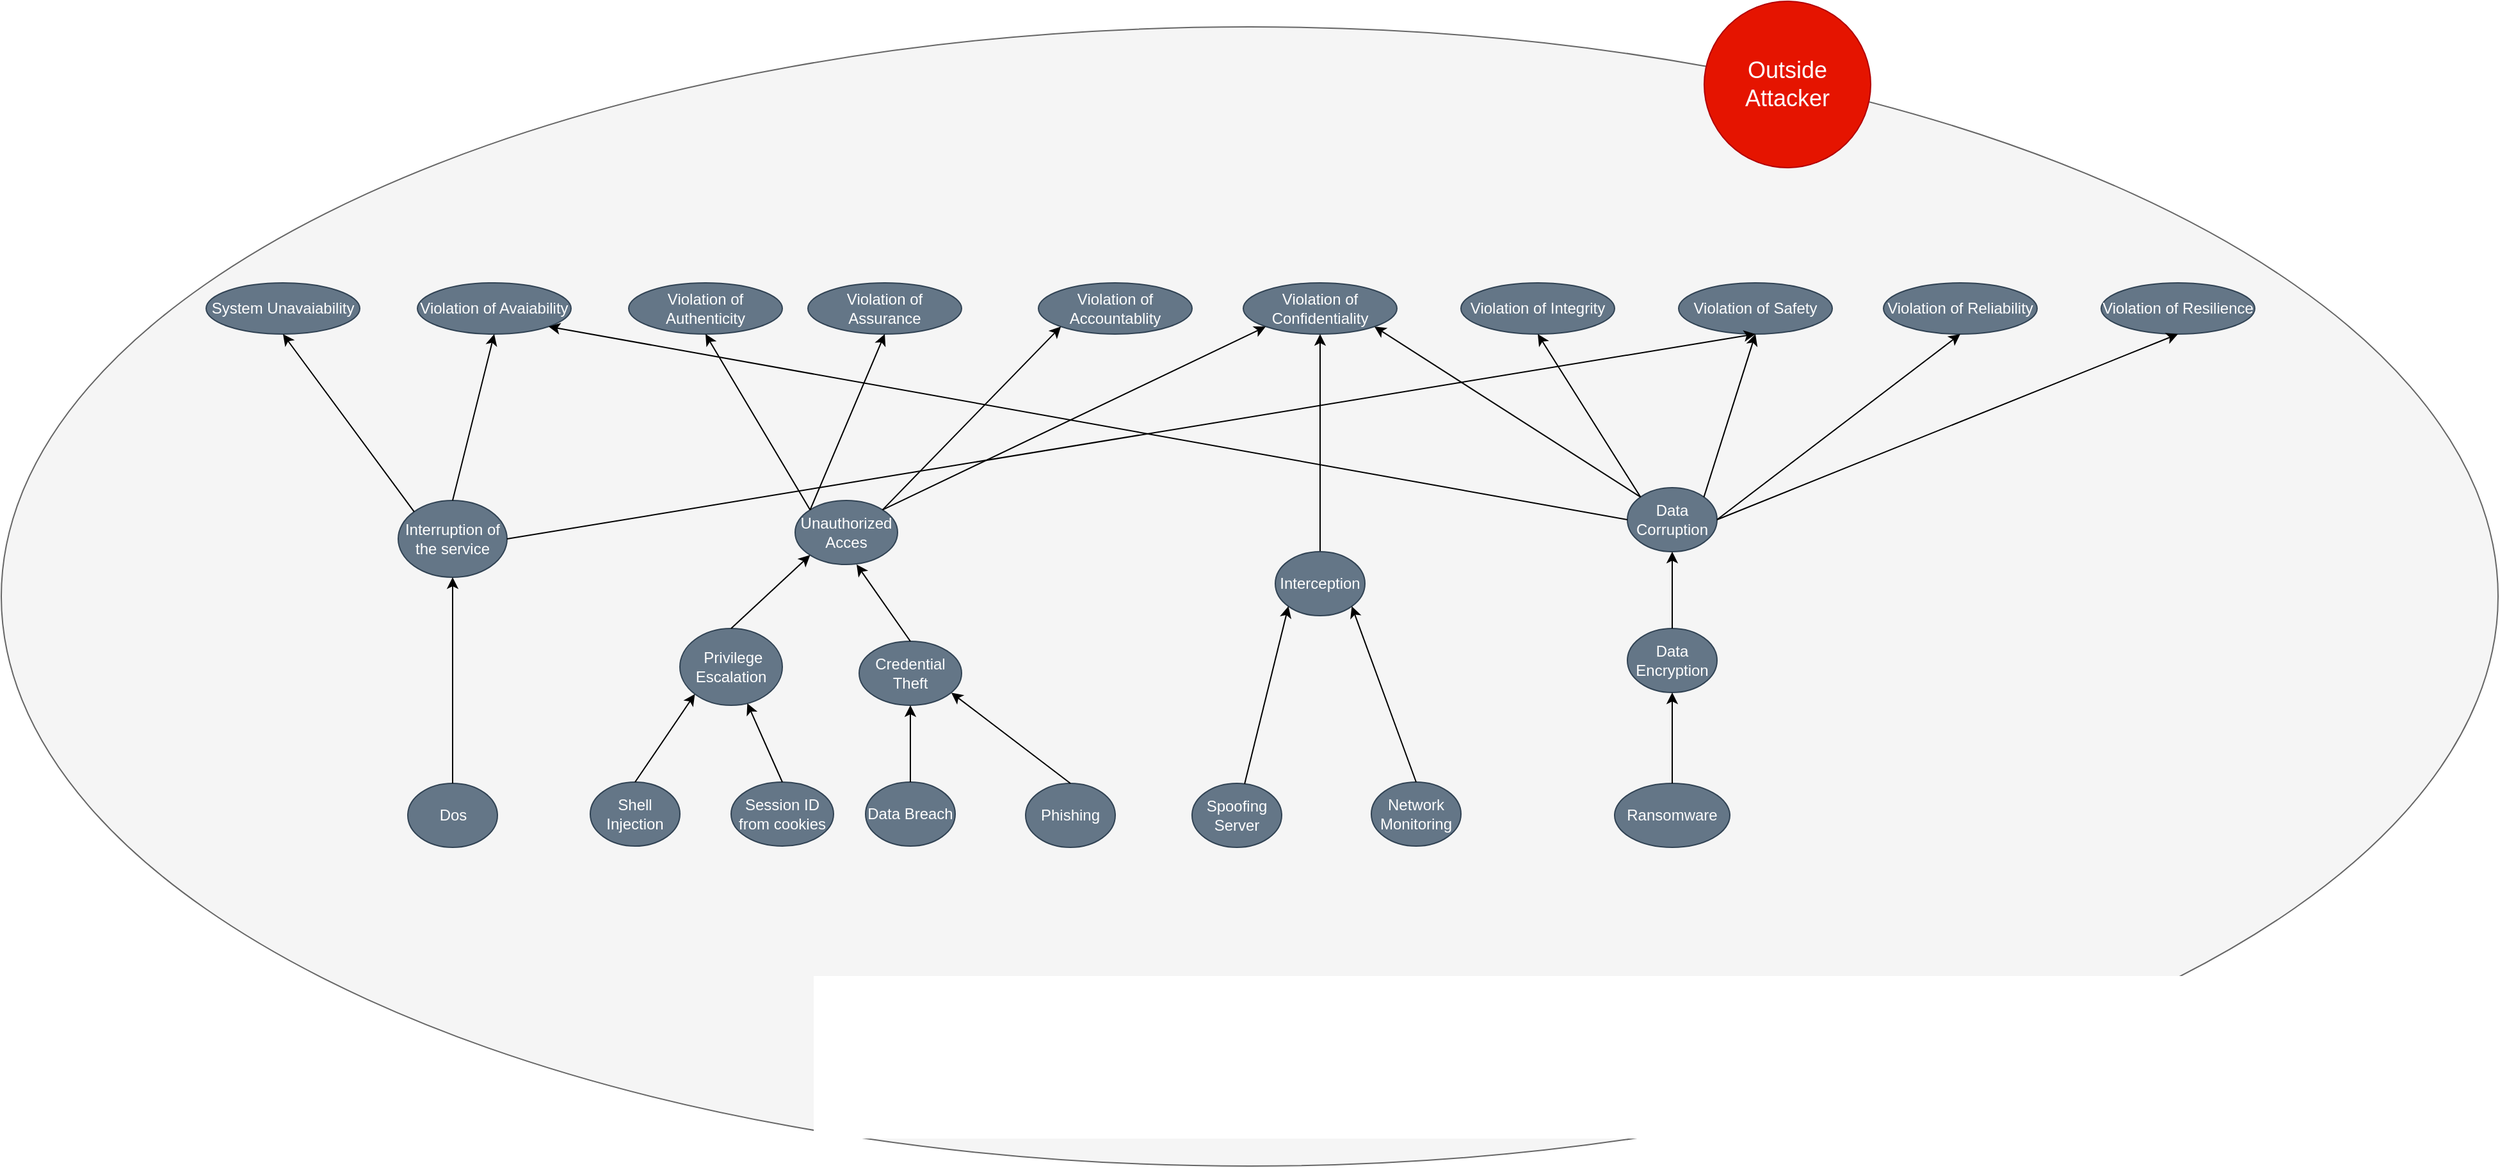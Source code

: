 <mxfile version="15.2.9" type="onedrive"><diagram id="k2b_GQdQf0r4lbPcgMko" name="Pagina-1"><mxGraphModel dx="1422" dy="794" grid="1" gridSize="10" guides="1" tooltips="1" connect="1" arrows="1" fold="1" page="1" pageScale="1" pageWidth="2339" pageHeight="3300" math="0" shadow="0"><root><mxCell id="0"/><mxCell id="1" parent="0"/><mxCell id="FnJxRadUdDzB-UCkNGgQ-51" value="" style="ellipse;whiteSpace=wrap;html=1;fillColor=#f5f5f5;strokeColor=#666666;fontColor=#333333;" parent="1" vertex="1"><mxGeometry x="180" y="410" width="1950" height="890" as="geometry"/></mxCell><mxCell id="FnJxRadUdDzB-UCkNGgQ-1" value="&lt;font style=&quot;font-size: 18px&quot;&gt;Outside Attacker&lt;/font&gt;" style="ellipse;whiteSpace=wrap;html=1;aspect=fixed;fillColor=#e51400;strokeColor=#B20000;fontColor=#ffffff;" parent="1" vertex="1"><mxGeometry x="1510" y="390" width="130" height="130" as="geometry"/></mxCell><mxCell id="FnJxRadUdDzB-UCkNGgQ-3" value="System Unavaiability" style="ellipse;whiteSpace=wrap;html=1;fillColor=#647687;strokeColor=#314354;fontColor=#ffffff;" parent="1" vertex="1"><mxGeometry x="340" y="610" width="120" height="40" as="geometry"/></mxCell><mxCell id="FnJxRadUdDzB-UCkNGgQ-4" value="Violation of Avaiability" style="ellipse;whiteSpace=wrap;html=1;fillColor=#647687;strokeColor=#314354;fontColor=#ffffff;" parent="1" vertex="1"><mxGeometry x="505" y="610" width="120" height="40" as="geometry"/></mxCell><mxCell id="FnJxRadUdDzB-UCkNGgQ-5" value="Violation of Authenticity" style="ellipse;whiteSpace=wrap;html=1;fillColor=#647687;strokeColor=#314354;fontColor=#ffffff;" parent="1" vertex="1"><mxGeometry x="670" y="610" width="120" height="40" as="geometry"/></mxCell><mxCell id="FnJxRadUdDzB-UCkNGgQ-6" value="Violation of Assurance" style="ellipse;whiteSpace=wrap;html=1;fillColor=#647687;strokeColor=#314354;fontColor=#ffffff;" parent="1" vertex="1"><mxGeometry x="810" y="610" width="120" height="40" as="geometry"/></mxCell><mxCell id="FnJxRadUdDzB-UCkNGgQ-7" value="Violation of Accountablity" style="ellipse;whiteSpace=wrap;html=1;fillColor=#647687;strokeColor=#314354;fontColor=#ffffff;" parent="1" vertex="1"><mxGeometry x="990" y="610" width="120" height="40" as="geometry"/></mxCell><mxCell id="FnJxRadUdDzB-UCkNGgQ-8" value="Violation of Confidentiality" style="ellipse;whiteSpace=wrap;html=1;fillColor=#647687;strokeColor=#314354;fontColor=#ffffff;" parent="1" vertex="1"><mxGeometry x="1150" y="610" width="120" height="40" as="geometry"/></mxCell><mxCell id="FnJxRadUdDzB-UCkNGgQ-9" value="Violation of Integrity" style="ellipse;whiteSpace=wrap;html=1;fillColor=#647687;strokeColor=#314354;fontColor=#ffffff;" parent="1" vertex="1"><mxGeometry x="1320" y="610" width="120" height="40" as="geometry"/></mxCell><mxCell id="FnJxRadUdDzB-UCkNGgQ-10" value="Violation of Safety" style="ellipse;whiteSpace=wrap;html=1;fillColor=#647687;strokeColor=#314354;fontColor=#ffffff;" parent="1" vertex="1"><mxGeometry x="1490" y="610" width="120" height="40" as="geometry"/></mxCell><mxCell id="FnJxRadUdDzB-UCkNGgQ-11" value="Violation of Reliability" style="ellipse;whiteSpace=wrap;html=1;fillColor=#647687;strokeColor=#314354;fontColor=#ffffff;" parent="1" vertex="1"><mxGeometry x="1650" y="610" width="120" height="40" as="geometry"/></mxCell><mxCell id="FnJxRadUdDzB-UCkNGgQ-12" value="Violation of Resilience" style="ellipse;whiteSpace=wrap;html=1;fillColor=#647687;strokeColor=#314354;fontColor=#ffffff;" parent="1" vertex="1"><mxGeometry x="1820" y="610" width="120" height="40" as="geometry"/></mxCell><mxCell id="FnJxRadUdDzB-UCkNGgQ-13" value="Dos" style="ellipse;whiteSpace=wrap;html=1;fillColor=#647687;strokeColor=#314354;fontColor=#ffffff;" parent="1" vertex="1"><mxGeometry x="497.5" y="1001" width="70" height="50" as="geometry"/></mxCell><mxCell id="FnJxRadUdDzB-UCkNGgQ-14" value="Interruption of the service" style="ellipse;whiteSpace=wrap;html=1;fillColor=#647687;strokeColor=#314354;fontColor=#ffffff;" parent="1" vertex="1"><mxGeometry x="490" y="780" width="85" height="60" as="geometry"/></mxCell><mxCell id="FnJxRadUdDzB-UCkNGgQ-17" value="" style="endArrow=classic;html=1;exitX=0;exitY=0;exitDx=0;exitDy=0;entryX=0.5;entryY=1;entryDx=0;entryDy=0;endFill=1;" parent="1" source="FnJxRadUdDzB-UCkNGgQ-14" target="FnJxRadUdDzB-UCkNGgQ-3" edge="1"><mxGeometry width="50" height="50" relative="1" as="geometry"><mxPoint x="490" y="770" as="sourcePoint"/><mxPoint x="540" y="720" as="targetPoint"/></mxGeometry></mxCell><mxCell id="FnJxRadUdDzB-UCkNGgQ-20" value="" style="endArrow=classic;html=1;exitX=0.5;exitY=0;exitDx=0;exitDy=0;entryX=0.5;entryY=1;entryDx=0;entryDy=0;endFill=1;" parent="1" source="FnJxRadUdDzB-UCkNGgQ-14" target="FnJxRadUdDzB-UCkNGgQ-4" edge="1"><mxGeometry width="50" height="50" relative="1" as="geometry"><mxPoint x="640" y="770" as="sourcePoint"/><mxPoint x="690" y="720" as="targetPoint"/></mxGeometry></mxCell><mxCell id="FnJxRadUdDzB-UCkNGgQ-22" value="" style="endArrow=classic;html=1;exitX=0.5;exitY=0;exitDx=0;exitDy=0;entryX=0.5;entryY=1;entryDx=0;entryDy=0;endFill=1;" parent="1" source="FnJxRadUdDzB-UCkNGgQ-13" target="FnJxRadUdDzB-UCkNGgQ-14" edge="1"><mxGeometry width="50" height="50" relative="1" as="geometry"><mxPoint x="550" y="900" as="sourcePoint"/><mxPoint x="600" y="850" as="targetPoint"/></mxGeometry></mxCell><mxCell id="FnJxRadUdDzB-UCkNGgQ-23" value="" style="endArrow=classic;html=1;exitX=1;exitY=0.5;exitDx=0;exitDy=0;entryX=0.5;entryY=1;entryDx=0;entryDy=0;endFill=1;" parent="1" source="FnJxRadUdDzB-UCkNGgQ-14" target="FnJxRadUdDzB-UCkNGgQ-10" edge="1"><mxGeometry width="50" height="50" relative="1" as="geometry"><mxPoint x="970" y="820" as="sourcePoint"/><mxPoint x="1020" y="770" as="targetPoint"/></mxGeometry></mxCell><mxCell id="FnJxRadUdDzB-UCkNGgQ-24" value="Phishing" style="ellipse;whiteSpace=wrap;html=1;fillColor=#647687;strokeColor=#314354;fontColor=#ffffff;" parent="1" vertex="1"><mxGeometry x="980" y="1001" width="70" height="50" as="geometry"/></mxCell><mxCell id="FnJxRadUdDzB-UCkNGgQ-25" value="Shell Injection" style="ellipse;whiteSpace=wrap;html=1;fillColor=#647687;strokeColor=#314354;fontColor=#ffffff;" parent="1" vertex="1"><mxGeometry x="640" y="1000" width="70" height="50" as="geometry"/></mxCell><mxCell id="FnJxRadUdDzB-UCkNGgQ-26" value="Spoofing Server" style="ellipse;whiteSpace=wrap;html=1;fillColor=#647687;strokeColor=#314354;fontColor=#ffffff;" parent="1" vertex="1"><mxGeometry x="1110" y="1001" width="70" height="50" as="geometry"/></mxCell><mxCell id="FnJxRadUdDzB-UCkNGgQ-27" value="Session ID from cookies" style="ellipse;whiteSpace=wrap;html=1;fillColor=#647687;strokeColor=#314354;fontColor=#ffffff;" parent="1" vertex="1"><mxGeometry x="750" y="1000" width="80" height="50" as="geometry"/></mxCell><mxCell id="FnJxRadUdDzB-UCkNGgQ-28" value="Network Monitoring" style="ellipse;whiteSpace=wrap;html=1;fillColor=#647687;strokeColor=#314354;fontColor=#ffffff;" parent="1" vertex="1"><mxGeometry x="1250" y="1000" width="70" height="50" as="geometry"/></mxCell><mxCell id="FnJxRadUdDzB-UCkNGgQ-29" value="&amp;nbsp;Privilege Escalation" style="ellipse;whiteSpace=wrap;html=1;fillColor=#647687;strokeColor=#314354;fontColor=#ffffff;" parent="1" vertex="1"><mxGeometry x="710" y="880" width="80" height="60" as="geometry"/></mxCell><mxCell id="FnJxRadUdDzB-UCkNGgQ-31" value="" style="endArrow=classic;html=1;exitX=0.5;exitY=0;exitDx=0;exitDy=0;entryX=0;entryY=1;entryDx=0;entryDy=0;" parent="1" source="FnJxRadUdDzB-UCkNGgQ-25" target="FnJxRadUdDzB-UCkNGgQ-29" edge="1"><mxGeometry width="50" height="50" relative="1" as="geometry"><mxPoint x="750" y="1000" as="sourcePoint"/><mxPoint x="800" y="950" as="targetPoint"/></mxGeometry></mxCell><mxCell id="FnJxRadUdDzB-UCkNGgQ-32" value="Unauthorized Acces" style="ellipse;whiteSpace=wrap;html=1;fillColor=#647687;strokeColor=#314354;fontColor=#ffffff;" parent="1" vertex="1"><mxGeometry x="800" y="780" width="80" height="50" as="geometry"/></mxCell><mxCell id="FnJxRadUdDzB-UCkNGgQ-33" value="" style="endArrow=classic;html=1;entryX=0;entryY=1;entryDx=0;entryDy=0;exitX=0.5;exitY=0;exitDx=0;exitDy=0;" parent="1" source="FnJxRadUdDzB-UCkNGgQ-29" target="FnJxRadUdDzB-UCkNGgQ-32" edge="1"><mxGeometry width="50" height="50" relative="1" as="geometry"><mxPoint x="840" y="890" as="sourcePoint"/><mxPoint x="880" y="850" as="targetPoint"/></mxGeometry></mxCell><mxCell id="FnJxRadUdDzB-UCkNGgQ-34" value="" style="endArrow=classic;html=1;exitX=0.5;exitY=0;exitDx=0;exitDy=0;" parent="1" source="FnJxRadUdDzB-UCkNGgQ-27" target="FnJxRadUdDzB-UCkNGgQ-29" edge="1"><mxGeometry width="50" height="50" relative="1" as="geometry"><mxPoint x="930" y="1020" as="sourcePoint"/><mxPoint x="980" y="970" as="targetPoint"/></mxGeometry></mxCell><mxCell id="FnJxRadUdDzB-UCkNGgQ-35" value="" style="endArrow=classic;html=1;exitX=0;exitY=0;exitDx=0;exitDy=0;entryX=0.5;entryY=1;entryDx=0;entryDy=0;" parent="1" source="FnJxRadUdDzB-UCkNGgQ-32" target="FnJxRadUdDzB-UCkNGgQ-5" edge="1"><mxGeometry width="50" height="50" relative="1" as="geometry"><mxPoint x="800" y="720" as="sourcePoint"/><mxPoint x="850" y="670" as="targetPoint"/></mxGeometry></mxCell><mxCell id="FnJxRadUdDzB-UCkNGgQ-36" value="" style="endArrow=classic;html=1;exitX=0;exitY=0;exitDx=0;exitDy=0;entryX=0.5;entryY=1;entryDx=0;entryDy=0;" parent="1" source="FnJxRadUdDzB-UCkNGgQ-32" target="FnJxRadUdDzB-UCkNGgQ-6" edge="1"><mxGeometry width="50" height="50" relative="1" as="geometry"><mxPoint x="880" y="750" as="sourcePoint"/><mxPoint x="930" y="700" as="targetPoint"/></mxGeometry></mxCell><mxCell id="FnJxRadUdDzB-UCkNGgQ-37" value="" style="endArrow=classic;html=1;exitX=1;exitY=0;exitDx=0;exitDy=0;entryX=0;entryY=1;entryDx=0;entryDy=0;" parent="1" source="FnJxRadUdDzB-UCkNGgQ-32" target="FnJxRadUdDzB-UCkNGgQ-7" edge="1"><mxGeometry width="50" height="50" relative="1" as="geometry"><mxPoint x="1010" y="820" as="sourcePoint"/><mxPoint x="1060" y="770" as="targetPoint"/></mxGeometry></mxCell><mxCell id="FnJxRadUdDzB-UCkNGgQ-41" value="" style="endArrow=classic;html=1;exitX=1;exitY=0;exitDx=0;exitDy=0;entryX=0;entryY=1;entryDx=0;entryDy=0;" parent="1" source="FnJxRadUdDzB-UCkNGgQ-32" target="FnJxRadUdDzB-UCkNGgQ-8" edge="1"><mxGeometry width="50" height="50" relative="1" as="geometry"><mxPoint x="1100" y="820" as="sourcePoint"/><mxPoint x="1150" y="770" as="targetPoint"/></mxGeometry></mxCell><mxCell id="FnJxRadUdDzB-UCkNGgQ-45" value="Credential Theft" style="ellipse;whiteSpace=wrap;html=1;fillColor=#647687;strokeColor=#314354;fontColor=#ffffff;" parent="1" vertex="1"><mxGeometry x="850" y="890" width="80" height="50" as="geometry"/></mxCell><mxCell id="FnJxRadUdDzB-UCkNGgQ-46" value="" style="endArrow=classic;html=1;exitX=0.5;exitY=0;exitDx=0;exitDy=0;entryX=0.9;entryY=0.804;entryDx=0;entryDy=0;entryPerimeter=0;" parent="1" source="FnJxRadUdDzB-UCkNGgQ-24" target="FnJxRadUdDzB-UCkNGgQ-45" edge="1"><mxGeometry width="50" height="50" relative="1" as="geometry"><mxPoint x="1070" y="1000" as="sourcePoint"/><mxPoint x="1120" y="950" as="targetPoint"/></mxGeometry></mxCell><mxCell id="FnJxRadUdDzB-UCkNGgQ-47" value="" style="endArrow=classic;html=1;exitX=0.5;exitY=0;exitDx=0;exitDy=0;entryX=0.6;entryY=1;entryDx=0;entryDy=0;entryPerimeter=0;" parent="1" source="FnJxRadUdDzB-UCkNGgQ-45" target="FnJxRadUdDzB-UCkNGgQ-32" edge="1"><mxGeometry width="50" height="50" relative="1" as="geometry"><mxPoint x="960" y="870" as="sourcePoint"/><mxPoint x="1010" y="820" as="targetPoint"/></mxGeometry></mxCell><mxCell id="FnJxRadUdDzB-UCkNGgQ-48" value="Data Breach" style="ellipse;whiteSpace=wrap;html=1;fillColor=#647687;strokeColor=#314354;fontColor=#ffffff;" parent="1" vertex="1"><mxGeometry x="855" y="1000" width="70" height="50" as="geometry"/></mxCell><mxCell id="FnJxRadUdDzB-UCkNGgQ-49" value="" style="endArrow=classic;html=1;exitX=0.5;exitY=0;exitDx=0;exitDy=0;entryX=0.5;entryY=1;entryDx=0;entryDy=0;" parent="1" source="FnJxRadUdDzB-UCkNGgQ-48" target="FnJxRadUdDzB-UCkNGgQ-45" edge="1"><mxGeometry width="50" height="50" relative="1" as="geometry"><mxPoint x="1000" y="1000" as="sourcePoint"/><mxPoint x="1050" y="950" as="targetPoint"/></mxGeometry></mxCell><mxCell id="jBGCVpbGK3g0SZQMHi5V-1" style="edgeStyle=orthogonalEdgeStyle;rounded=0;orthogonalLoop=1;jettySize=auto;html=1;exitX=0.5;exitY=0;exitDx=0;exitDy=0;entryX=0.5;entryY=1;entryDx=0;entryDy=0;" parent="1" source="FnJxRadUdDzB-UCkNGgQ-50" target="FnJxRadUdDzB-UCkNGgQ-8" edge="1"><mxGeometry relative="1" as="geometry"/></mxCell><mxCell id="FnJxRadUdDzB-UCkNGgQ-50" value="Interception" style="ellipse;whiteSpace=wrap;html=1;fillColor=#647687;strokeColor=#314354;fontColor=#ffffff;" parent="1" vertex="1"><mxGeometry x="1175" y="820" width="70" height="50" as="geometry"/></mxCell><mxCell id="oKSy-4tIOAybXUZCxA4--2" value="Ransomware" style="ellipse;whiteSpace=wrap;html=1;fillColor=#647687;strokeColor=#314354;fontColor=#ffffff;" parent="1" vertex="1"><mxGeometry x="1440" y="1001" width="90" height="50" as="geometry"/></mxCell><mxCell id="oKSy-4tIOAybXUZCxA4--3" value="" style="endArrow=classic;html=1;entryX=0;entryY=1;entryDx=0;entryDy=0;endFill=1;" parent="1" source="FnJxRadUdDzB-UCkNGgQ-26" target="FnJxRadUdDzB-UCkNGgQ-50" edge="1"><mxGeometry width="50" height="50" relative="1" as="geometry"><mxPoint x="1100" y="900" as="sourcePoint"/><mxPoint x="1150" y="850" as="targetPoint"/></mxGeometry></mxCell><mxCell id="oKSy-4tIOAybXUZCxA4--4" value="" style="endArrow=classic;html=1;exitX=0.5;exitY=0;exitDx=0;exitDy=0;entryX=1;entryY=1;entryDx=0;entryDy=0;endFill=1;" parent="1" source="FnJxRadUdDzB-UCkNGgQ-28" target="FnJxRadUdDzB-UCkNGgQ-50" edge="1"><mxGeometry width="50" height="50" relative="1" as="geometry"><mxPoint x="1290" y="910" as="sourcePoint"/><mxPoint x="1340" y="860" as="targetPoint"/></mxGeometry></mxCell><mxCell id="oKSy-4tIOAybXUZCxA4--8" value="Data Encryption" style="ellipse;whiteSpace=wrap;html=1;fillColor=#647687;strokeColor=#314354;fontColor=#ffffff;" parent="1" vertex="1"><mxGeometry x="1450" y="880" width="70" height="50" as="geometry"/></mxCell><mxCell id="oKSy-4tIOAybXUZCxA4--9" value="Data Corruption" style="ellipse;whiteSpace=wrap;html=1;fillColor=#647687;strokeColor=#314354;fontColor=#ffffff;" parent="1" vertex="1"><mxGeometry x="1450" y="770" width="70" height="50" as="geometry"/></mxCell><mxCell id="oKSy-4tIOAybXUZCxA4--10" value="" style="endArrow=classic;html=1;exitX=0.5;exitY=0;exitDx=0;exitDy=0;entryX=0.5;entryY=1;entryDx=0;entryDy=0;" parent="1" source="oKSy-4tIOAybXUZCxA4--2" target="oKSy-4tIOAybXUZCxA4--8" edge="1"><mxGeometry width="50" height="50" relative="1" as="geometry"><mxPoint x="1460" y="1000" as="sourcePoint"/><mxPoint x="1510" y="950" as="targetPoint"/></mxGeometry></mxCell><mxCell id="oKSy-4tIOAybXUZCxA4--11" value="" style="endArrow=classic;html=1;exitX=0.5;exitY=0;exitDx=0;exitDy=0;entryX=0.5;entryY=1;entryDx=0;entryDy=0;" parent="1" source="oKSy-4tIOAybXUZCxA4--8" target="oKSy-4tIOAybXUZCxA4--9" edge="1"><mxGeometry width="50" height="50" relative="1" as="geometry"><mxPoint x="1550" y="870" as="sourcePoint"/><mxPoint x="1600" y="820" as="targetPoint"/></mxGeometry></mxCell><mxCell id="oKSy-4tIOAybXUZCxA4--12" value="" style="endArrow=classic;html=1;exitX=1;exitY=0.5;exitDx=0;exitDy=0;entryX=0.5;entryY=1;entryDx=0;entryDy=0;" parent="1" source="oKSy-4tIOAybXUZCxA4--9" target="FnJxRadUdDzB-UCkNGgQ-12" edge="1"><mxGeometry width="50" height="50" relative="1" as="geometry"><mxPoint x="1780" y="770" as="sourcePoint"/><mxPoint x="1830" y="720" as="targetPoint"/></mxGeometry></mxCell><mxCell id="oKSy-4tIOAybXUZCxA4--13" value="" style="endArrow=classic;html=1;exitX=1;exitY=0.5;exitDx=0;exitDy=0;entryX=0.5;entryY=1;entryDx=0;entryDy=0;" parent="1" source="oKSy-4tIOAybXUZCxA4--9" target="FnJxRadUdDzB-UCkNGgQ-11" edge="1"><mxGeometry width="50" height="50" relative="1" as="geometry"><mxPoint x="1610" y="730" as="sourcePoint"/><mxPoint x="1660" y="680" as="targetPoint"/></mxGeometry></mxCell><mxCell id="oKSy-4tIOAybXUZCxA4--14" value="" style="endArrow=classic;html=1;exitX=1;exitY=0;exitDx=0;exitDy=0;entryX=0.5;entryY=1;entryDx=0;entryDy=0;" parent="1" source="oKSy-4tIOAybXUZCxA4--9" target="FnJxRadUdDzB-UCkNGgQ-10" edge="1"><mxGeometry width="50" height="50" relative="1" as="geometry"><mxPoint x="1490" y="760" as="sourcePoint"/><mxPoint x="1540" y="710" as="targetPoint"/></mxGeometry></mxCell><mxCell id="oKSy-4tIOAybXUZCxA4--15" value="" style="endArrow=classic;html=1;exitX=0;exitY=0;exitDx=0;exitDy=0;entryX=0.5;entryY=1;entryDx=0;entryDy=0;" parent="1" source="oKSy-4tIOAybXUZCxA4--9" target="FnJxRadUdDzB-UCkNGgQ-9" edge="1"><mxGeometry width="50" height="50" relative="1" as="geometry"><mxPoint x="1400" y="760" as="sourcePoint"/><mxPoint x="1450" y="710" as="targetPoint"/></mxGeometry></mxCell><mxCell id="oKSy-4tIOAybXUZCxA4--16" value="" style="endArrow=classic;html=1;exitX=0;exitY=0;exitDx=0;exitDy=0;entryX=1;entryY=1;entryDx=0;entryDy=0;" parent="1" source="oKSy-4tIOAybXUZCxA4--9" target="FnJxRadUdDzB-UCkNGgQ-8" edge="1"><mxGeometry width="50" height="50" relative="1" as="geometry"><mxPoint x="1320" y="780" as="sourcePoint"/><mxPoint x="1370" y="730" as="targetPoint"/></mxGeometry></mxCell><mxCell id="oKSy-4tIOAybXUZCxA4--18" value="" style="endArrow=classic;html=1;exitX=0;exitY=0.5;exitDx=0;exitDy=0;entryX=1;entryY=1;entryDx=0;entryDy=0;" parent="1" source="oKSy-4tIOAybXUZCxA4--9" target="FnJxRadUdDzB-UCkNGgQ-4" edge="1"><mxGeometry width="50" height="50" relative="1" as="geometry"><mxPoint x="1360" y="860" as="sourcePoint"/><mxPoint x="1410" y="810" as="targetPoint"/></mxGeometry></mxCell></root></mxGraphModel></diagram></mxfile>